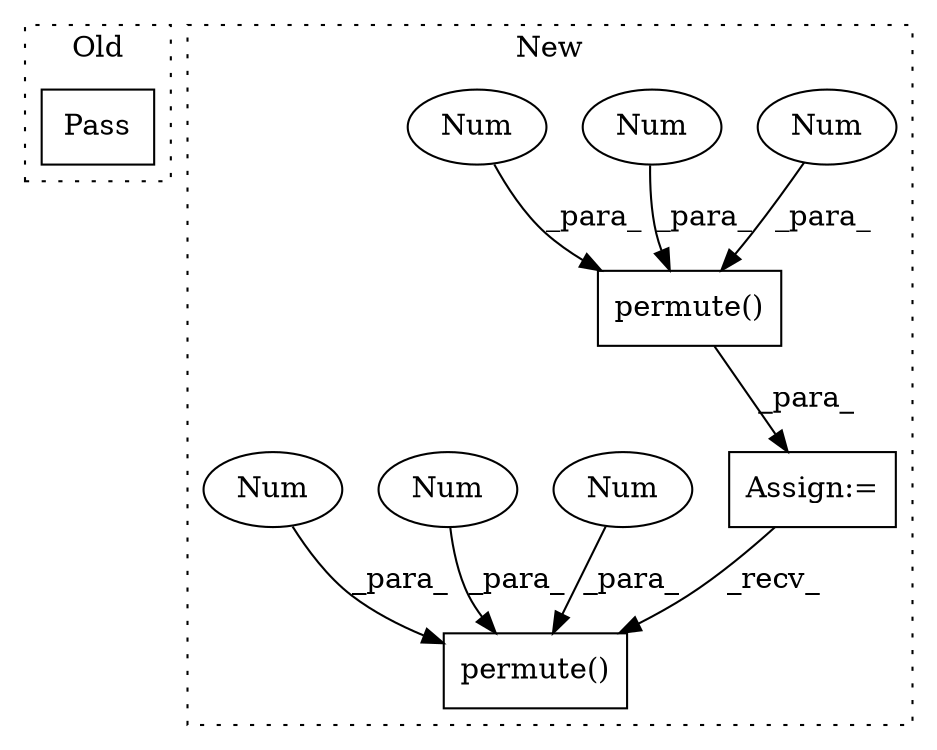 digraph G {
subgraph cluster0 {
1 [label="Pass" a="62" s="4424" l="4" shape="box"];
label = "Old";
style="dotted";
}
subgraph cluster1 {
2 [label="permute()" a="75" s="4885,4900" l="10,1" shape="box"];
3 [label="Assign:=" a="68" s="4881" l="3" shape="box"];
4 [label="Num" a="76" s="4895" l="1" shape="ellipse"];
5 [label="Num" a="76" s="4897" l="1" shape="ellipse"];
6 [label="Num" a="76" s="4899" l="1" shape="ellipse"];
7 [label="permute()" a="75" s="5035,5055" l="15,1" shape="box"];
8 [label="Num" a="76" s="5052" l="1" shape="ellipse"];
9 [label="Num" a="76" s="5054" l="1" shape="ellipse"];
10 [label="Num" a="76" s="5050" l="1" shape="ellipse"];
label = "New";
style="dotted";
}
2 -> 3 [label="_para_"];
3 -> 7 [label="_recv_"];
4 -> 2 [label="_para_"];
5 -> 2 [label="_para_"];
6 -> 2 [label="_para_"];
8 -> 7 [label="_para_"];
9 -> 7 [label="_para_"];
10 -> 7 [label="_para_"];
}